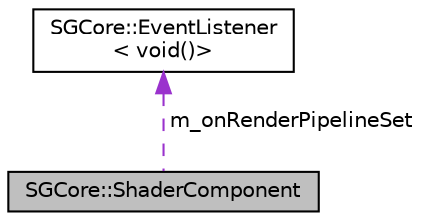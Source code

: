 digraph "SGCore::ShaderComponent"
{
 // LATEX_PDF_SIZE
  edge [fontname="Helvetica",fontsize="10",labelfontname="Helvetica",labelfontsize="10"];
  node [fontname="Helvetica",fontsize="10",shape=record];
  Node1 [label="SGCore::ShaderComponent",height=0.2,width=0.4,color="black", fillcolor="grey75", style="filled", fontcolor="black",tooltip=" "];
  Node2 -> Node1 [dir="back",color="darkorchid3",fontsize="10",style="dashed",label=" m_onRenderPipelineSet" ,fontname="Helvetica"];
  Node2 [label="SGCore::EventListener\l\< void()\>",height=0.2,width=0.4,color="black", fillcolor="white", style="filled",URL="$structSGCore_1_1EventListener.html",tooltip=" "];
}
